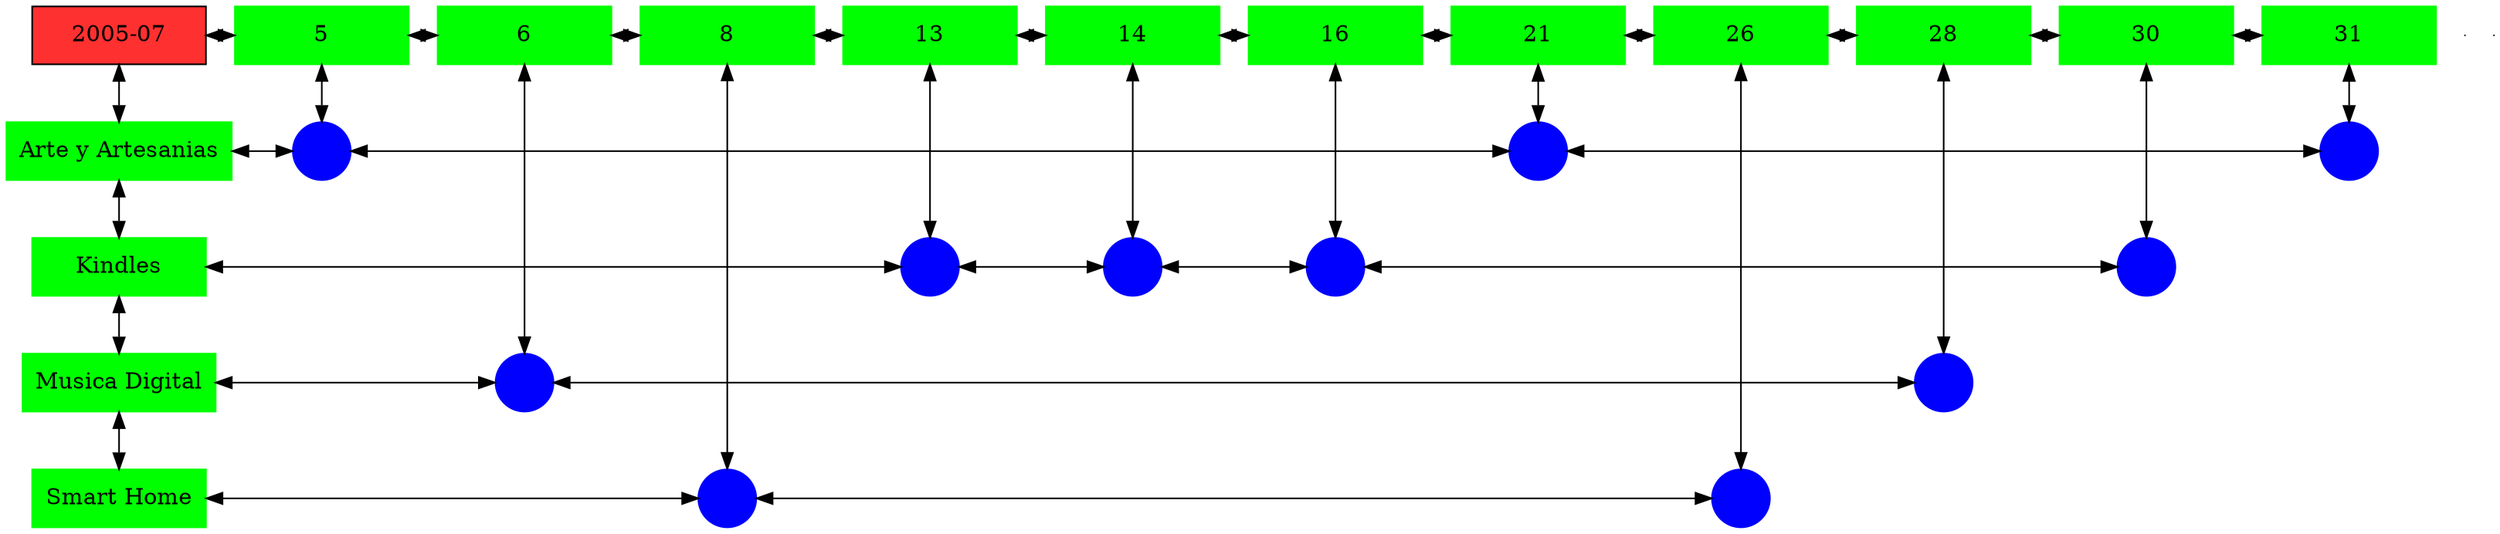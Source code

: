 digraph G{
node[shape="box"];
nodeMt[ label = "2005-07", width = 1.5, style = filled, fillcolor = firebrick1, group = 1 ];
e0[ shape = point, width = 0 ];
e1[ shape = point, width = 0 ];
node0xc002272050[label="5",color=green,style =filled,width = 1.5 group=5];
nodeMt->node0xc002272050[dir="both"];
{rank=same;nodeMt;node0xc002272050;}
node0xc0022cc230[label="6",color=green,style =filled,width = 1.5 group=6];
node0xc002272050->node0xc0022cc230[dir="both"];
{rank=same;node0xc002272050;node0xc0022cc230;}
node0xc002102ff0[label="8",color=green,style =filled,width = 1.5 group=8];
node0xc0022cc230->node0xc002102ff0[dir="both"];
{rank=same;node0xc0022cc230;node0xc002102ff0;}
node0xc001fc2cd0[label="13",color=green,style =filled,width = 1.5 group=13];
node0xc002102ff0->node0xc001fc2cd0[dir="both"];
{rank=same;node0xc002102ff0;node0xc001fc2cd0;}
node0xc0021ec410[label="14",color=green,style =filled,width = 1.5 group=14];
node0xc001fc2cd0->node0xc0021ec410[dir="both"];
{rank=same;node0xc001fc2cd0;node0xc0021ec410;}
node0xc002137cc0[label="16",color=green,style =filled,width = 1.5 group=16];
node0xc0021ec410->node0xc002137cc0[dir="both"];
{rank=same;node0xc0021ec410;node0xc002137cc0;}
node0xc001e549b0[label="21",color=green,style =filled,width = 1.5 group=21];
node0xc002137cc0->node0xc001e549b0[dir="both"];
{rank=same;node0xc002137cc0;node0xc001e549b0;}
node0xc002285a90[label="26",color=green,style =filled,width = 1.5 group=26];
node0xc001e549b0->node0xc002285a90[dir="both"];
{rank=same;node0xc001e549b0;node0xc002285a90;}
node0xc0020d5ef0[label="28",color=green,style =filled,width = 1.5 group=28];
node0xc002285a90->node0xc0020d5ef0[dir="both"];
{rank=same;node0xc002285a90;node0xc0020d5ef0;}
node0xc001f874f0[label="30",color=green,style =filled,width = 1.5 group=30];
node0xc0020d5ef0->node0xc001f874f0[dir="both"];
{rank=same;node0xc0020d5ef0;node0xc001f874f0;}
node0xc00202f4f0[label="31",color=green,style =filled,width = 1.5 group=31];
node0xc001f874f0->node0xc00202f4f0[dir="both"];
{rank=same;node0xc001f874f0;node0xc00202f4f0;}
node0xc001e54960[label="Arte y Artesanias",color=green,style =filled width = 1.5 group=1];
node0xc002270100[label="",color=blue,style =filled, width = 0.5 group=5 shape=circle];
node0xc001e54960->node0xc002270100[dir="both"];
{rank=same;node0xc001e54960;node0xc002270100;}
node0xc002219500[label="",color=blue,style =filled, width = 0.5 group=21 shape=circle];
node0xc002270100->node0xc002219500[dir="both"];
{rank=same;node0xc002219500;node0xc002270100;}
node0xc002218300[label="",color=blue,style =filled, width = 0.5 group=31 shape=circle];
node0xc002219500->node0xc002218300[dir="both"];
{rank=same;node0xc002218300;node0xc002219500;}
node0xc001f874a0[label="Kindles",color=green,style =filled width = 1.5 group=1];
node0xc001fb5d00[label="",color=blue,style =filled, width = 0.5 group=13 shape=circle];
node0xc001f874a0->node0xc001fb5d00[dir="both"];
{rank=same;node0xc001f874a0;node0xc001fb5d00;}
node0xc0021ea400[label="",color=blue,style =filled, width = 0.5 group=14 shape=circle];
node0xc001fb5d00->node0xc0021ea400[dir="both"];
{rank=same;node0xc0021ea400;node0xc001fb5d00;}
node0xc00213ea00[label="",color=blue,style =filled, width = 0.5 group=16 shape=circle];
node0xc0021ea400->node0xc00213ea00[dir="both"];
{rank=same;node0xc00213ea00;node0xc0021ea400;}
node0xc001f88c80[label="",color=blue,style =filled, width = 0.5 group=30 shape=circle];
node0xc00213ea00->node0xc001f88c80[dir="both"];
{rank=same;node0xc001f88c80;node0xc00213ea00;}
node0xc0020d5ea0[label="Musica Digital",color=green,style =filled width = 1.5 group=1];
node0xc0022c7080[label="",color=blue,style =filled, width = 0.5 group=6 shape=circle];
node0xc0020d5ea0->node0xc0022c7080[dir="both"];
{rank=same;node0xc0020d5ea0;node0xc0022c7080;}
node0xc0020d9680[label="",color=blue,style =filled, width = 0.5 group=28 shape=circle];
node0xc0022c7080->node0xc0020d9680[dir="both"];
{rank=same;node0xc0020d9680;node0xc0022c7080;}
node0xc002102fa0[label="Smart Home",color=green,style =filled width = 1.5 group=1];
node0xc0020ff480[label="",color=blue,style =filled, width = 0.5 group=8 shape=circle];
node0xc002102fa0->node0xc0020ff480[dir="both"];
{rank=same;node0xc002102fa0;node0xc0020ff480;}
node0xc002287580[label="",color=blue,style =filled, width = 0.5 group=26 shape=circle];
node0xc0020ff480->node0xc002287580[dir="both"];
{rank=same;node0xc002287580;node0xc0020ff480;}
node0xc002272050->node0xc002270100[dir="both"];
node0xc0022cc230->node0xc0022c7080[dir="both"];
node0xc002102ff0->node0xc0020ff480[dir="both"];
node0xc001fc2cd0->node0xc001fb5d00[dir="both"];
node0xc0021ec410->node0xc0021ea400[dir="both"];
node0xc002137cc0->node0xc00213ea00[dir="both"];
node0xc001e549b0->node0xc002219500[dir="both"];
node0xc002285a90->node0xc002287580[dir="both"];
node0xc0020d5ef0->node0xc0020d9680[dir="both"];
node0xc001f874f0->node0xc001f88c80[dir="both"];
node0xc00202f4f0->node0xc002218300[dir="both"];
nodeMt->node0xc001e54960[dir="both"];
node0xc001e54960->node0xc001f874a0[dir="both"];
node0xc001f874a0->node0xc0020d5ea0[dir="both"];
node0xc0020d5ea0->node0xc002102fa0[dir="both"];
}

